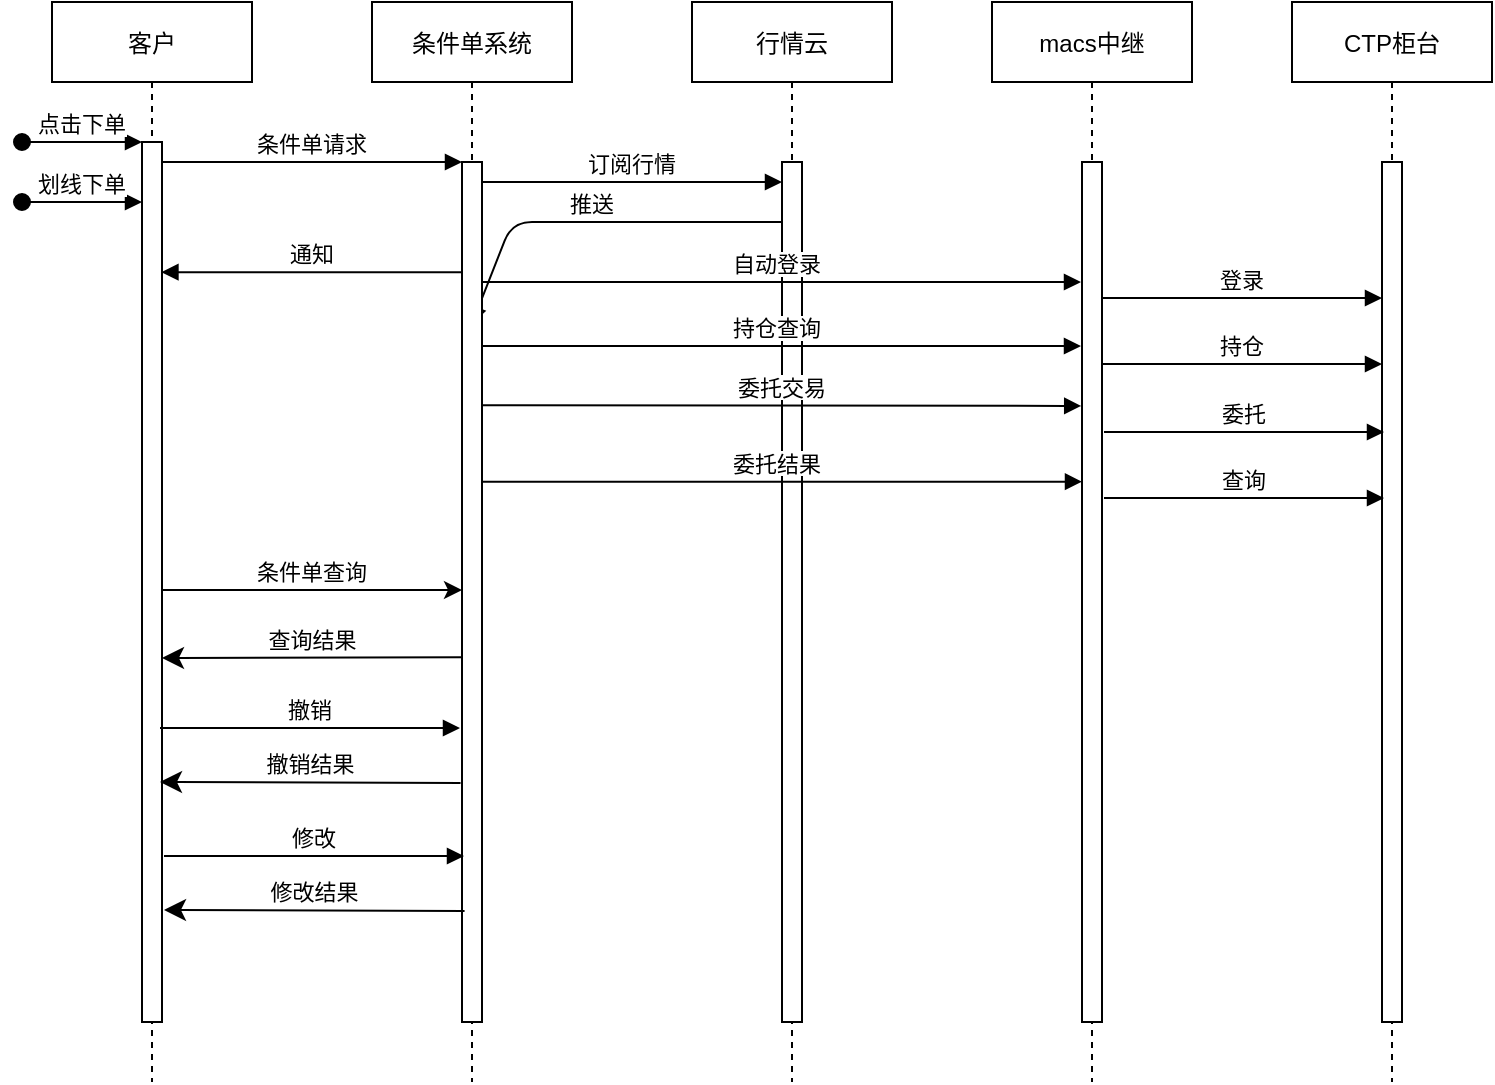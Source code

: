 <mxfile version="20.6.0" type="github">
  <diagram id="kgpKYQtTHZ0yAKxKKP6v" name="Page-1">
    <mxGraphModel dx="981" dy="487" grid="1" gridSize="10" guides="1" tooltips="1" connect="1" arrows="1" fold="1" page="1" pageScale="1" pageWidth="850" pageHeight="1100" math="0" shadow="0">
      <root>
        <mxCell id="0" />
        <mxCell id="1" parent="0" />
        <mxCell id="m1lpEVIgf9AYSpnn08gJ-1" value="行情云" style="shape=umlLifeline;perimeter=lifelinePerimeter;container=1;collapsible=0;recursiveResize=0;rounded=0;shadow=0;strokeWidth=1;" vertex="1" parent="1">
          <mxGeometry x="440" y="80" width="100" height="540" as="geometry" />
        </mxCell>
        <mxCell id="m1lpEVIgf9AYSpnn08gJ-2" value="" style="points=[];perimeter=orthogonalPerimeter;rounded=0;shadow=0;strokeWidth=1;" vertex="1" parent="m1lpEVIgf9AYSpnn08gJ-1">
          <mxGeometry x="45" y="80" width="10" height="430" as="geometry" />
        </mxCell>
        <mxCell id="m1lpEVIgf9AYSpnn08gJ-7" value="订阅行情" style="verticalAlign=bottom;endArrow=block;entryX=0;entryY=0;shadow=0;strokeWidth=1;" edge="1" parent="m1lpEVIgf9AYSpnn08gJ-1">
          <mxGeometry relative="1" as="geometry">
            <mxPoint x="-105" y="90" as="sourcePoint" />
            <mxPoint x="45" y="90" as="targetPoint" />
          </mxGeometry>
        </mxCell>
        <mxCell id="m1lpEVIgf9AYSpnn08gJ-8" value="推送" style="verticalAlign=bottom;endArrow=block;entryX=0.5;entryY=0.188;shadow=0;strokeWidth=1;entryDx=0;entryDy=0;entryPerimeter=0;" edge="1" parent="m1lpEVIgf9AYSpnn08gJ-1" target="3nuBFxr9cyL0pnOWT2aG-6">
          <mxGeometry relative="1" as="geometry">
            <mxPoint x="45" y="110" as="sourcePoint" />
            <mxPoint x="-100" y="110" as="targetPoint" />
            <Array as="points">
              <mxPoint x="-90" y="110" />
            </Array>
            <mxPoint as="offset" />
          </mxGeometry>
        </mxCell>
        <mxCell id="m1lpEVIgf9AYSpnn08gJ-12" value="持仓查询" style="verticalAlign=bottom;endArrow=block;shadow=0;strokeWidth=1;" edge="1" parent="m1lpEVIgf9AYSpnn08gJ-1">
          <mxGeometry relative="1" as="geometry">
            <mxPoint x="-110" y="172.0" as="sourcePoint" />
            <mxPoint x="194.5" y="172.0" as="targetPoint" />
          </mxGeometry>
        </mxCell>
        <mxCell id="m1lpEVIgf9AYSpnn08gJ-14" value="自动登录" style="verticalAlign=bottom;endArrow=block;shadow=0;strokeWidth=1;" edge="1" parent="m1lpEVIgf9AYSpnn08gJ-1">
          <mxGeometry relative="1" as="geometry">
            <mxPoint x="-110.0" y="140" as="sourcePoint" />
            <mxPoint x="194.5" y="140" as="targetPoint" />
          </mxGeometry>
        </mxCell>
        <mxCell id="m1lpEVIgf9AYSpnn08gJ-16" value="委托结果" style="verticalAlign=bottom;endArrow=block;shadow=0;strokeWidth=1;" edge="1" parent="m1lpEVIgf9AYSpnn08gJ-1" target="m1lpEVIgf9AYSpnn08gJ-4">
          <mxGeometry relative="1" as="geometry">
            <mxPoint x="-110.0" y="239.83" as="sourcePoint" />
            <mxPoint x="189.6" y="240.13" as="targetPoint" />
          </mxGeometry>
        </mxCell>
        <mxCell id="3nuBFxr9cyL0pnOWT2aG-1" value="客户" style="shape=umlLifeline;perimeter=lifelinePerimeter;container=1;collapsible=0;recursiveResize=0;rounded=0;shadow=0;strokeWidth=1;" parent="1" vertex="1">
          <mxGeometry x="120" y="80" width="100" height="540" as="geometry" />
        </mxCell>
        <mxCell id="3nuBFxr9cyL0pnOWT2aG-2" value="" style="points=[];perimeter=orthogonalPerimeter;rounded=0;shadow=0;strokeWidth=1;" parent="3nuBFxr9cyL0pnOWT2aG-1" vertex="1">
          <mxGeometry x="45" y="70" width="10" height="440" as="geometry" />
        </mxCell>
        <mxCell id="3nuBFxr9cyL0pnOWT2aG-3" value="点击下单" style="verticalAlign=bottom;startArrow=oval;endArrow=block;startSize=8;shadow=0;strokeWidth=1;" parent="3nuBFxr9cyL0pnOWT2aG-1" target="3nuBFxr9cyL0pnOWT2aG-2" edge="1">
          <mxGeometry relative="1" as="geometry">
            <mxPoint x="-15" y="70" as="sourcePoint" />
          </mxGeometry>
        </mxCell>
        <mxCell id="m1lpEVIgf9AYSpnn08gJ-25" value="划线下单" style="verticalAlign=bottom;startArrow=oval;endArrow=block;startSize=8;shadow=0;strokeWidth=1;" edge="1" parent="3nuBFxr9cyL0pnOWT2aG-1">
          <mxGeometry relative="1" as="geometry">
            <mxPoint x="-15" y="100" as="sourcePoint" />
            <mxPoint x="45" y="100" as="targetPoint" />
          </mxGeometry>
        </mxCell>
        <mxCell id="3nuBFxr9cyL0pnOWT2aG-5" value="条件单系统" style="shape=umlLifeline;perimeter=lifelinePerimeter;container=1;collapsible=0;recursiveResize=0;rounded=0;shadow=0;strokeWidth=1;" parent="1" vertex="1">
          <mxGeometry x="280" y="80" width="100" height="540" as="geometry" />
        </mxCell>
        <mxCell id="3nuBFxr9cyL0pnOWT2aG-6" value="" style="points=[];perimeter=orthogonalPerimeter;rounded=0;shadow=0;strokeWidth=1;" parent="3nuBFxr9cyL0pnOWT2aG-5" vertex="1">
          <mxGeometry x="45" y="80" width="10" height="430" as="geometry" />
        </mxCell>
        <mxCell id="m1lpEVIgf9AYSpnn08gJ-9" value="委托交易" style="verticalAlign=bottom;endArrow=block;shadow=0;strokeWidth=1;entryX=-0.04;entryY=0.378;entryDx=0;entryDy=0;entryPerimeter=0;" edge="1" parent="3nuBFxr9cyL0pnOWT2aG-5">
          <mxGeometry relative="1" as="geometry">
            <mxPoint x="55" y="201.66" as="sourcePoint" />
            <mxPoint x="354.6" y="201.96" as="targetPoint" />
          </mxGeometry>
        </mxCell>
        <mxCell id="3nuBFxr9cyL0pnOWT2aG-7" value="查询结果" style="verticalAlign=bottom;endArrow=classic;endSize=8;shadow=0;strokeWidth=1;exitX=0.029;exitY=0.576;exitDx=0;exitDy=0;exitPerimeter=0;endFill=1;" parent="1" source="3nuBFxr9cyL0pnOWT2aG-6" edge="1">
          <mxGeometry relative="1" as="geometry">
            <mxPoint x="175" y="408" as="targetPoint" />
            <mxPoint x="230" y="408" as="sourcePoint" />
          </mxGeometry>
        </mxCell>
        <mxCell id="3nuBFxr9cyL0pnOWT2aG-8" value="条件单请求" style="verticalAlign=bottom;endArrow=block;entryX=0;entryY=0;shadow=0;strokeWidth=1;" parent="1" source="3nuBFxr9cyL0pnOWT2aG-2" target="3nuBFxr9cyL0pnOWT2aG-6" edge="1">
          <mxGeometry relative="1" as="geometry">
            <mxPoint x="275" y="160" as="sourcePoint" />
          </mxGeometry>
        </mxCell>
        <mxCell id="3nuBFxr9cyL0pnOWT2aG-9" value="通知" style="verticalAlign=bottom;endArrow=block;entryX=0.972;entryY=0.148;shadow=0;strokeWidth=1;entryDx=0;entryDy=0;entryPerimeter=0;" parent="1" source="3nuBFxr9cyL0pnOWT2aG-6" target="3nuBFxr9cyL0pnOWT2aG-2" edge="1">
          <mxGeometry relative="1" as="geometry">
            <mxPoint x="240" y="200" as="sourcePoint" />
            <mxPoint x="180" y="190" as="targetPoint" />
          </mxGeometry>
        </mxCell>
        <mxCell id="3nuBFxr9cyL0pnOWT2aG-10" value="条件单查询" style="verticalAlign=bottom;endArrow=classic;shadow=0;strokeWidth=1;endFill=1;" parent="1" source="3nuBFxr9cyL0pnOWT2aG-2" edge="1">
          <mxGeometry relative="1" as="geometry">
            <mxPoint x="325.0" y="374.0" as="targetPoint" />
            <mxPoint x="180" y="374.0" as="sourcePoint" />
          </mxGeometry>
        </mxCell>
        <mxCell id="m1lpEVIgf9AYSpnn08gJ-3" value="macs中继" style="shape=umlLifeline;perimeter=lifelinePerimeter;container=1;collapsible=0;recursiveResize=0;rounded=0;shadow=0;strokeWidth=1;" vertex="1" parent="1">
          <mxGeometry x="590" y="80" width="100" height="540" as="geometry" />
        </mxCell>
        <mxCell id="m1lpEVIgf9AYSpnn08gJ-4" value="" style="points=[];perimeter=orthogonalPerimeter;rounded=0;shadow=0;strokeWidth=1;" vertex="1" parent="m1lpEVIgf9AYSpnn08gJ-3">
          <mxGeometry x="45" y="80" width="10" height="430" as="geometry" />
        </mxCell>
        <mxCell id="m1lpEVIgf9AYSpnn08gJ-20" value="持仓" style="verticalAlign=bottom;endArrow=block;shadow=0;strokeWidth=1;" edge="1" parent="m1lpEVIgf9AYSpnn08gJ-3">
          <mxGeometry relative="1" as="geometry">
            <mxPoint x="55" y="181" as="sourcePoint" />
            <mxPoint x="195" y="181" as="targetPoint" />
          </mxGeometry>
        </mxCell>
        <mxCell id="m1lpEVIgf9AYSpnn08gJ-5" value="CTP柜台" style="shape=umlLifeline;perimeter=lifelinePerimeter;container=1;collapsible=0;recursiveResize=0;rounded=0;shadow=0;strokeWidth=1;" vertex="1" parent="1">
          <mxGeometry x="740" y="80" width="100" height="540" as="geometry" />
        </mxCell>
        <mxCell id="m1lpEVIgf9AYSpnn08gJ-6" value="" style="points=[];perimeter=orthogonalPerimeter;rounded=0;shadow=0;strokeWidth=1;" vertex="1" parent="m1lpEVIgf9AYSpnn08gJ-5">
          <mxGeometry x="45" y="80" width="10" height="430" as="geometry" />
        </mxCell>
        <mxCell id="m1lpEVIgf9AYSpnn08gJ-17" value="撤销" style="verticalAlign=bottom;endArrow=block;entryX=0;entryY=0;shadow=0;strokeWidth=1;" edge="1" parent="1">
          <mxGeometry relative="1" as="geometry">
            <mxPoint x="174" y="443.0" as="sourcePoint" />
            <mxPoint x="324" y="443.0" as="targetPoint" />
          </mxGeometry>
        </mxCell>
        <mxCell id="m1lpEVIgf9AYSpnn08gJ-18" value="撤销结果" style="verticalAlign=bottom;endArrow=classic;endSize=8;shadow=0;strokeWidth=1;exitX=0.029;exitY=0.767;exitDx=0;exitDy=0;exitPerimeter=0;endFill=1;" edge="1" parent="1">
          <mxGeometry relative="1" as="geometry">
            <mxPoint x="174" y="470" as="targetPoint" />
            <mxPoint x="324.29" y="470.44" as="sourcePoint" />
          </mxGeometry>
        </mxCell>
        <mxCell id="m1lpEVIgf9AYSpnn08gJ-19" value="登录" style="verticalAlign=bottom;endArrow=block;shadow=0;strokeWidth=1;" edge="1" parent="1">
          <mxGeometry relative="1" as="geometry">
            <mxPoint x="645.0" y="228" as="sourcePoint" />
            <mxPoint x="785" y="228" as="targetPoint" />
          </mxGeometry>
        </mxCell>
        <mxCell id="m1lpEVIgf9AYSpnn08gJ-21" value="委托" style="verticalAlign=bottom;endArrow=block;shadow=0;strokeWidth=1;" edge="1" parent="1">
          <mxGeometry relative="1" as="geometry">
            <mxPoint x="646" y="295" as="sourcePoint" />
            <mxPoint x="786" y="295" as="targetPoint" />
          </mxGeometry>
        </mxCell>
        <mxCell id="m1lpEVIgf9AYSpnn08gJ-22" value="查询" style="verticalAlign=bottom;endArrow=block;shadow=0;strokeWidth=1;" edge="1" parent="1">
          <mxGeometry relative="1" as="geometry">
            <mxPoint x="646" y="328" as="sourcePoint" />
            <mxPoint x="786" y="328" as="targetPoint" />
          </mxGeometry>
        </mxCell>
        <mxCell id="m1lpEVIgf9AYSpnn08gJ-23" value="修改" style="verticalAlign=bottom;endArrow=block;entryX=0;entryY=0;shadow=0;strokeWidth=1;" edge="1" parent="1">
          <mxGeometry relative="1" as="geometry">
            <mxPoint x="176" y="507.0" as="sourcePoint" />
            <mxPoint x="326" y="507.0" as="targetPoint" />
          </mxGeometry>
        </mxCell>
        <mxCell id="m1lpEVIgf9AYSpnn08gJ-24" value="修改结果" style="verticalAlign=bottom;endArrow=classic;endSize=8;shadow=0;strokeWidth=1;exitX=0.029;exitY=0.767;exitDx=0;exitDy=0;exitPerimeter=0;endFill=1;" edge="1" parent="1">
          <mxGeometry relative="1" as="geometry">
            <mxPoint x="176" y="534" as="targetPoint" />
            <mxPoint x="326.29" y="534.44" as="sourcePoint" />
          </mxGeometry>
        </mxCell>
      </root>
    </mxGraphModel>
  </diagram>
</mxfile>
